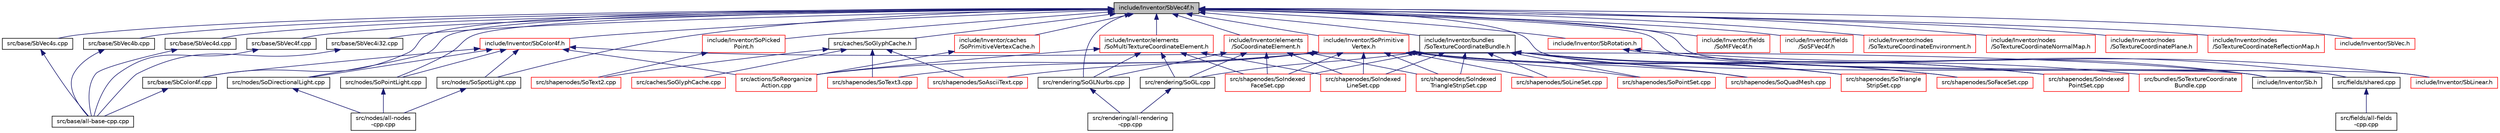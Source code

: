 digraph "include/Inventor/SbVec4f.h"
{
 // LATEX_PDF_SIZE
  edge [fontname="Helvetica",fontsize="10",labelfontname="Helvetica",labelfontsize="10"];
  node [fontname="Helvetica",fontsize="10",shape=record];
  Node1 [label="include/Inventor/SbVec4f.h",height=0.2,width=0.4,color="black", fillcolor="grey75", style="filled", fontcolor="black",tooltip=" "];
  Node1 -> Node2 [dir="back",color="midnightblue",fontsize="10",style="solid",fontname="Helvetica"];
  Node2 [label="src/base/SbColor4f.cpp",height=0.2,width=0.4,color="black", fillcolor="white", style="filled",URL="$SbColor4f_8cpp.html",tooltip=" "];
  Node2 -> Node3 [dir="back",color="midnightblue",fontsize="10",style="solid",fontname="Helvetica"];
  Node3 [label="src/base/all-base-cpp.cpp",height=0.2,width=0.4,color="black", fillcolor="white", style="filled",URL="$all-base-cpp_8cpp.html",tooltip=" "];
  Node1 -> Node4 [dir="back",color="midnightblue",fontsize="10",style="solid",fontname="Helvetica"];
  Node4 [label="src/base/SbVec4b.cpp",height=0.2,width=0.4,color="black", fillcolor="white", style="filled",URL="$SbVec4b_8cpp.html",tooltip=" "];
  Node4 -> Node3 [dir="back",color="midnightblue",fontsize="10",style="solid",fontname="Helvetica"];
  Node1 -> Node5 [dir="back",color="midnightblue",fontsize="10",style="solid",fontname="Helvetica"];
  Node5 [label="src/base/SbVec4d.cpp",height=0.2,width=0.4,color="black", fillcolor="white", style="filled",URL="$SbVec4d_8cpp.html",tooltip=" "];
  Node5 -> Node3 [dir="back",color="midnightblue",fontsize="10",style="solid",fontname="Helvetica"];
  Node1 -> Node6 [dir="back",color="midnightblue",fontsize="10",style="solid",fontname="Helvetica"];
  Node6 [label="src/base/SbVec4f.cpp",height=0.2,width=0.4,color="black", fillcolor="white", style="filled",URL="$SbVec4f_8cpp.html",tooltip=" "];
  Node6 -> Node3 [dir="back",color="midnightblue",fontsize="10",style="solid",fontname="Helvetica"];
  Node1 -> Node7 [dir="back",color="midnightblue",fontsize="10",style="solid",fontname="Helvetica"];
  Node7 [label="src/base/SbVec4i32.cpp",height=0.2,width=0.4,color="black", fillcolor="white", style="filled",URL="$SbVec4i32_8cpp.html",tooltip=" "];
  Node7 -> Node3 [dir="back",color="midnightblue",fontsize="10",style="solid",fontname="Helvetica"];
  Node1 -> Node8 [dir="back",color="midnightblue",fontsize="10",style="solid",fontname="Helvetica"];
  Node8 [label="src/base/SbVec4s.cpp",height=0.2,width=0.4,color="black", fillcolor="white", style="filled",URL="$SbVec4s_8cpp.html",tooltip=" "];
  Node8 -> Node3 [dir="back",color="midnightblue",fontsize="10",style="solid",fontname="Helvetica"];
  Node1 -> Node9 [dir="back",color="midnightblue",fontsize="10",style="solid",fontname="Helvetica"];
  Node9 [label="src/caches/SoGlyphCache.h",height=0.2,width=0.4,color="black", fillcolor="white", style="filled",URL="$SoGlyphCache_8h.html",tooltip=" "];
  Node9 -> Node10 [dir="back",color="midnightblue",fontsize="10",style="solid",fontname="Helvetica"];
  Node10 [label="src/caches/SoGlyphCache.cpp",height=0.2,width=0.4,color="red", fillcolor="white", style="filled",URL="$SoGlyphCache_8cpp.html",tooltip=" "];
  Node9 -> Node12 [dir="back",color="midnightblue",fontsize="10",style="solid",fontname="Helvetica"];
  Node12 [label="src/shapenodes/SoAsciiText.cpp",height=0.2,width=0.4,color="red", fillcolor="white", style="filled",URL="$SoAsciiText_8cpp.html",tooltip=" "];
  Node9 -> Node14 [dir="back",color="midnightblue",fontsize="10",style="solid",fontname="Helvetica"];
  Node14 [label="src/shapenodes/SoText2.cpp",height=0.2,width=0.4,color="red", fillcolor="white", style="filled",URL="$SoText2_8cpp.html",tooltip=" "];
  Node9 -> Node15 [dir="back",color="midnightblue",fontsize="10",style="solid",fontname="Helvetica"];
  Node15 [label="src/shapenodes/SoText3.cpp",height=0.2,width=0.4,color="red", fillcolor="white", style="filled",URL="$SoText3_8cpp.html",tooltip=" "];
  Node1 -> Node16 [dir="back",color="midnightblue",fontsize="10",style="solid",fontname="Helvetica"];
  Node16 [label="src/fields/shared.cpp",height=0.2,width=0.4,color="black", fillcolor="white", style="filled",URL="$shared_8cpp.html",tooltip=" "];
  Node16 -> Node17 [dir="back",color="midnightblue",fontsize="10",style="solid",fontname="Helvetica"];
  Node17 [label="src/fields/all-fields\l-cpp.cpp",height=0.2,width=0.4,color="black", fillcolor="white", style="filled",URL="$all-fields-cpp_8cpp.html",tooltip=" "];
  Node1 -> Node18 [dir="back",color="midnightblue",fontsize="10",style="solid",fontname="Helvetica"];
  Node18 [label="src/nodes/SoDirectionalLight.cpp",height=0.2,width=0.4,color="black", fillcolor="white", style="filled",URL="$SoDirectionalLight_8cpp.html",tooltip=" "];
  Node18 -> Node19 [dir="back",color="midnightblue",fontsize="10",style="solid",fontname="Helvetica"];
  Node19 [label="src/nodes/all-nodes\l-cpp.cpp",height=0.2,width=0.4,color="black", fillcolor="white", style="filled",URL="$all-nodes-cpp_8cpp.html",tooltip=" "];
  Node1 -> Node20 [dir="back",color="midnightblue",fontsize="10",style="solid",fontname="Helvetica"];
  Node20 [label="src/nodes/SoPointLight.cpp",height=0.2,width=0.4,color="black", fillcolor="white", style="filled",URL="$SoPointLight_8cpp.html",tooltip=" "];
  Node20 -> Node19 [dir="back",color="midnightblue",fontsize="10",style="solid",fontname="Helvetica"];
  Node1 -> Node21 [dir="back",color="midnightblue",fontsize="10",style="solid",fontname="Helvetica"];
  Node21 [label="src/nodes/SoSpotLight.cpp",height=0.2,width=0.4,color="black", fillcolor="white", style="filled",URL="$SoSpotLight_8cpp.html",tooltip=" "];
  Node21 -> Node19 [dir="back",color="midnightblue",fontsize="10",style="solid",fontname="Helvetica"];
  Node1 -> Node22 [dir="back",color="midnightblue",fontsize="10",style="solid",fontname="Helvetica"];
  Node22 [label="src/rendering/SoGLNurbs.cpp",height=0.2,width=0.4,color="black", fillcolor="white", style="filled",URL="$SoGLNurbs_8cpp.html",tooltip=" "];
  Node22 -> Node23 [dir="back",color="midnightblue",fontsize="10",style="solid",fontname="Helvetica"];
  Node23 [label="src/rendering/all-rendering\l-cpp.cpp",height=0.2,width=0.4,color="black", fillcolor="white", style="filled",URL="$all-rendering-cpp_8cpp.html",tooltip=" "];
  Node1 -> Node24 [dir="back",color="midnightblue",fontsize="10",style="solid",fontname="Helvetica"];
  Node24 [label="include/Inventor/bundles\l/SoTextureCoordinateBundle.h",height=0.2,width=0.4,color="black", fillcolor="white", style="filled",URL="$SoTextureCoordinateBundle_8h.html",tooltip=" "];
  Node24 -> Node25 [dir="back",color="midnightblue",fontsize="10",style="solid",fontname="Helvetica"];
  Node25 [label="src/bundles/SoTextureCoordinate\lBundle.cpp",height=0.2,width=0.4,color="red", fillcolor="white", style="filled",URL="$SoTextureCoordinateBundle_8cpp.html",tooltip=" "];
  Node24 -> Node27 [dir="back",color="midnightblue",fontsize="10",style="solid",fontname="Helvetica"];
  Node27 [label="src/rendering/SoGL.cpp",height=0.2,width=0.4,color="black", fillcolor="white", style="filled",URL="$SoGL_8cpp.html",tooltip=" "];
  Node27 -> Node23 [dir="back",color="midnightblue",fontsize="10",style="solid",fontname="Helvetica"];
  Node24 -> Node28 [dir="back",color="midnightblue",fontsize="10",style="solid",fontname="Helvetica"];
  Node28 [label="src/shapenodes/SoFaceSet.cpp",height=0.2,width=0.4,color="red", fillcolor="white", style="filled",URL="$SoFaceSet_8cpp.html",tooltip=" "];
  Node24 -> Node29 [dir="back",color="midnightblue",fontsize="10",style="solid",fontname="Helvetica"];
  Node29 [label="src/shapenodes/SoIndexed\lFaceSet.cpp",height=0.2,width=0.4,color="red", fillcolor="white", style="filled",URL="$SoIndexedFaceSet_8cpp.html",tooltip=" "];
  Node24 -> Node30 [dir="back",color="midnightblue",fontsize="10",style="solid",fontname="Helvetica"];
  Node30 [label="src/shapenodes/SoIndexed\lLineSet.cpp",height=0.2,width=0.4,color="red", fillcolor="white", style="filled",URL="$SoIndexedLineSet_8cpp.html",tooltip=" "];
  Node24 -> Node31 [dir="back",color="midnightblue",fontsize="10",style="solid",fontname="Helvetica"];
  Node31 [label="src/shapenodes/SoIndexed\lPointSet.cpp",height=0.2,width=0.4,color="red", fillcolor="white", style="filled",URL="$SoIndexedPointSet_8cpp.html",tooltip=" "];
  Node24 -> Node32 [dir="back",color="midnightblue",fontsize="10",style="solid",fontname="Helvetica"];
  Node32 [label="src/shapenodes/SoIndexed\lTriangleStripSet.cpp",height=0.2,width=0.4,color="red", fillcolor="white", style="filled",URL="$SoIndexedTriangleStripSet_8cpp.html",tooltip=" "];
  Node24 -> Node33 [dir="back",color="midnightblue",fontsize="10",style="solid",fontname="Helvetica"];
  Node33 [label="src/shapenodes/SoLineSet.cpp",height=0.2,width=0.4,color="red", fillcolor="white", style="filled",URL="$SoLineSet_8cpp.html",tooltip=" "];
  Node24 -> Node34 [dir="back",color="midnightblue",fontsize="10",style="solid",fontname="Helvetica"];
  Node34 [label="src/shapenodes/SoPointSet.cpp",height=0.2,width=0.4,color="red", fillcolor="white", style="filled",URL="$SoPointSet_8cpp.html",tooltip=" "];
  Node24 -> Node35 [dir="back",color="midnightblue",fontsize="10",style="solid",fontname="Helvetica"];
  Node35 [label="src/shapenodes/SoQuadMesh.cpp",height=0.2,width=0.4,color="red", fillcolor="white", style="filled",URL="$SoQuadMesh_8cpp.html",tooltip=" "];
  Node24 -> Node36 [dir="back",color="midnightblue",fontsize="10",style="solid",fontname="Helvetica"];
  Node36 [label="src/shapenodes/SoTriangle\lStripSet.cpp",height=0.2,width=0.4,color="red", fillcolor="white", style="filled",URL="$SoTriangleStripSet_8cpp.html",tooltip=" "];
  Node1 -> Node37 [dir="back",color="midnightblue",fontsize="10",style="solid",fontname="Helvetica"];
  Node37 [label="include/Inventor/caches\l/SoPrimitiveVertexCache.h",height=0.2,width=0.4,color="red", fillcolor="white", style="filled",URL="$SoPrimitiveVertexCache_8h.html",tooltip=" "];
  Node37 -> Node38 [dir="back",color="midnightblue",fontsize="10",style="solid",fontname="Helvetica"];
  Node38 [label="src/actions/SoReorganize\lAction.cpp",height=0.2,width=0.4,color="red", fillcolor="white", style="filled",URL="$SoReorganizeAction_8cpp.html",tooltip=" "];
  Node1 -> Node43 [dir="back",color="midnightblue",fontsize="10",style="solid",fontname="Helvetica"];
  Node43 [label="include/Inventor/elements\l/SoCoordinateElement.h",height=0.2,width=0.4,color="red", fillcolor="white", style="filled",URL="$SoCoordinateElement_8h.html",tooltip=" "];
  Node43 -> Node27 [dir="back",color="midnightblue",fontsize="10",style="solid",fontname="Helvetica"];
  Node43 -> Node22 [dir="back",color="midnightblue",fontsize="10",style="solid",fontname="Helvetica"];
  Node43 -> Node29 [dir="back",color="midnightblue",fontsize="10",style="solid",fontname="Helvetica"];
  Node43 -> Node30 [dir="back",color="midnightblue",fontsize="10",style="solid",fontname="Helvetica"];
  Node43 -> Node32 [dir="back",color="midnightblue",fontsize="10",style="solid",fontname="Helvetica"];
  Node1 -> Node73 [dir="back",color="midnightblue",fontsize="10",style="solid",fontname="Helvetica"];
  Node73 [label="include/Inventor/elements\l/SoMultiTextureCoordinateElement.h",height=0.2,width=0.4,color="red", fillcolor="white", style="filled",URL="$SoMultiTextureCoordinateElement_8h.html",tooltip=" "];
  Node73 -> Node38 [dir="back",color="midnightblue",fontsize="10",style="solid",fontname="Helvetica"];
  Node73 -> Node27 [dir="back",color="midnightblue",fontsize="10",style="solid",fontname="Helvetica"];
  Node73 -> Node22 [dir="back",color="midnightblue",fontsize="10",style="solid",fontname="Helvetica"];
  Node73 -> Node29 [dir="back",color="midnightblue",fontsize="10",style="solid",fontname="Helvetica"];
  Node73 -> Node30 [dir="back",color="midnightblue",fontsize="10",style="solid",fontname="Helvetica"];
  Node1 -> Node165 [dir="back",color="midnightblue",fontsize="10",style="solid",fontname="Helvetica"];
  Node165 [label="include/Inventor/fields\l/SoMFVec4f.h",height=0.2,width=0.4,color="red", fillcolor="white", style="filled",URL="$SoMFVec4f_8h.html",tooltip=" "];
  Node1 -> Node202 [dir="back",color="midnightblue",fontsize="10",style="solid",fontname="Helvetica"];
  Node202 [label="include/Inventor/fields\l/SoSFVec4f.h",height=0.2,width=0.4,color="red", fillcolor="white", style="filled",URL="$SoSFVec4f_8h.html",tooltip=" "];
  Node1 -> Node209 [dir="back",color="midnightblue",fontsize="10",style="solid",fontname="Helvetica"];
  Node209 [label="include/Inventor/nodes\l/SoTextureCoordinateEnvironment.h",height=0.2,width=0.4,color="red", fillcolor="white", style="filled",URL="$SoTextureCoordinateEnvironment_8h.html",tooltip=" "];
  Node1 -> Node210 [dir="back",color="midnightblue",fontsize="10",style="solid",fontname="Helvetica"];
  Node210 [label="include/Inventor/nodes\l/SoTextureCoordinateNormalMap.h",height=0.2,width=0.4,color="red", fillcolor="white", style="filled",URL="$SoTextureCoordinateNormalMap_8h.html",tooltip=" "];
  Node1 -> Node211 [dir="back",color="midnightblue",fontsize="10",style="solid",fontname="Helvetica"];
  Node211 [label="include/Inventor/nodes\l/SoTextureCoordinatePlane.h",height=0.2,width=0.4,color="red", fillcolor="white", style="filled",URL="$SoTextureCoordinatePlane_8h.html",tooltip=" "];
  Node1 -> Node212 [dir="back",color="midnightblue",fontsize="10",style="solid",fontname="Helvetica"];
  Node212 [label="include/Inventor/nodes\l/SoTextureCoordinateReflectionMap.h",height=0.2,width=0.4,color="red", fillcolor="white", style="filled",URL="$SoTextureCoordinateReflectionMap_8h.html",tooltip=" "];
  Node1 -> Node213 [dir="back",color="midnightblue",fontsize="10",style="solid",fontname="Helvetica"];
  Node213 [label="include/Inventor/Sb.h",height=0.2,width=0.4,color="black", fillcolor="white", style="filled",URL="$Sb_8h.html",tooltip=" "];
  Node1 -> Node214 [dir="back",color="midnightblue",fontsize="10",style="solid",fontname="Helvetica"];
  Node214 [label="include/Inventor/SbColor4f.h",height=0.2,width=0.4,color="red", fillcolor="white", style="filled",URL="$SbColor4f_8h.html",tooltip=" "];
  Node214 -> Node38 [dir="back",color="midnightblue",fontsize="10",style="solid",fontname="Helvetica"];
  Node214 -> Node2 [dir="back",color="midnightblue",fontsize="10",style="solid",fontname="Helvetica"];
  Node214 -> Node18 [dir="back",color="midnightblue",fontsize="10",style="solid",fontname="Helvetica"];
  Node214 -> Node20 [dir="back",color="midnightblue",fontsize="10",style="solid",fontname="Helvetica"];
  Node214 -> Node21 [dir="back",color="midnightblue",fontsize="10",style="solid",fontname="Helvetica"];
  Node214 -> Node213 [dir="back",color="midnightblue",fontsize="10",style="solid",fontname="Helvetica"];
  Node1 -> Node232 [dir="back",color="midnightblue",fontsize="10",style="solid",fontname="Helvetica"];
  Node232 [label="include/Inventor/SbLinear.h",height=0.2,width=0.4,color="red", fillcolor="white", style="filled",URL="$SbLinear_8h.html",tooltip=" "];
  Node1 -> Node235 [dir="back",color="midnightblue",fontsize="10",style="solid",fontname="Helvetica"];
  Node235 [label="include/Inventor/SbRotation.h",height=0.2,width=0.4,color="red", fillcolor="white", style="filled",URL="$SbRotation_8h.html",tooltip=" "];
  Node235 -> Node16 [dir="back",color="midnightblue",fontsize="10",style="solid",fontname="Helvetica"];
  Node235 -> Node213 [dir="back",color="midnightblue",fontsize="10",style="solid",fontname="Helvetica"];
  Node235 -> Node232 [dir="back",color="midnightblue",fontsize="10",style="solid",fontname="Helvetica"];
  Node1 -> Node369 [dir="back",color="midnightblue",fontsize="10",style="solid",fontname="Helvetica"];
  Node369 [label="include/Inventor/SbVec.h",height=0.2,width=0.4,color="red", fillcolor="white", style="filled",URL="$SbVec_8h.html",tooltip=" "];
  Node1 -> Node370 [dir="back",color="midnightblue",fontsize="10",style="solid",fontname="Helvetica"];
  Node370 [label="include/Inventor/SoPicked\lPoint.h",height=0.2,width=0.4,color="red", fillcolor="white", style="filled",URL="$SoPickedPoint_8h.html",tooltip=" "];
  Node370 -> Node14 [dir="back",color="midnightblue",fontsize="10",style="solid",fontname="Helvetica"];
  Node1 -> Node377 [dir="back",color="midnightblue",fontsize="10",style="solid",fontname="Helvetica"];
  Node377 [label="include/Inventor/SoPrimitive\lVertex.h",height=0.2,width=0.4,color="red", fillcolor="white", style="filled",URL="$SoPrimitiveVertex_8h.html",tooltip=" "];
  Node377 -> Node38 [dir="back",color="midnightblue",fontsize="10",style="solid",fontname="Helvetica"];
  Node377 -> Node12 [dir="back",color="midnightblue",fontsize="10",style="solid",fontname="Helvetica"];
  Node377 -> Node28 [dir="back",color="midnightblue",fontsize="10",style="solid",fontname="Helvetica"];
  Node377 -> Node29 [dir="back",color="midnightblue",fontsize="10",style="solid",fontname="Helvetica"];
  Node377 -> Node30 [dir="back",color="midnightblue",fontsize="10",style="solid",fontname="Helvetica"];
  Node377 -> Node31 [dir="back",color="midnightblue",fontsize="10",style="solid",fontname="Helvetica"];
  Node377 -> Node32 [dir="back",color="midnightblue",fontsize="10",style="solid",fontname="Helvetica"];
  Node377 -> Node33 [dir="back",color="midnightblue",fontsize="10",style="solid",fontname="Helvetica"];
  Node377 -> Node34 [dir="back",color="midnightblue",fontsize="10",style="solid",fontname="Helvetica"];
  Node377 -> Node35 [dir="back",color="midnightblue",fontsize="10",style="solid",fontname="Helvetica"];
  Node377 -> Node15 [dir="back",color="midnightblue",fontsize="10",style="solid",fontname="Helvetica"];
  Node377 -> Node36 [dir="back",color="midnightblue",fontsize="10",style="solid",fontname="Helvetica"];
}
